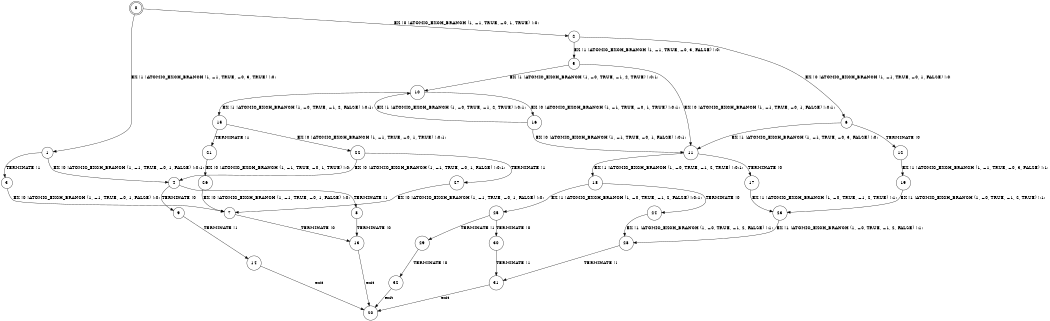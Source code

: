digraph BCG {
size = "7, 10.5";
center = TRUE;
node [shape = circle];
0 [peripheries = 2];
0 -> 1 [label = "EX !1 !ATOMIC_EXCH_BRANCH (1, +1, TRUE, +0, 3, TRUE) !:0:"];
0 -> 2 [label = "EX !0 !ATOMIC_EXCH_BRANCH (1, +1, TRUE, +0, 1, TRUE) !:0:"];
1 -> 3 [label = "TERMINATE !1"];
1 -> 4 [label = "EX !0 !ATOMIC_EXCH_BRANCH (1, +1, TRUE, +0, 1, FALSE) !:0:1:"];
2 -> 5 [label = "EX !1 !ATOMIC_EXCH_BRANCH (1, +1, TRUE, +0, 3, FALSE) !:0:"];
2 -> 6 [label = "EX !0 !ATOMIC_EXCH_BRANCH (1, +1, TRUE, +0, 1, FALSE) !:0:"];
3 -> 7 [label = "EX !0 !ATOMIC_EXCH_BRANCH (1, +1, TRUE, +0, 1, FALSE) !:0:"];
4 -> 8 [label = "TERMINATE !1"];
4 -> 9 [label = "TERMINATE !0"];
5 -> 10 [label = "EX !1 !ATOMIC_EXCH_BRANCH (1, +0, TRUE, +1, 2, TRUE) !:0:1:"];
5 -> 11 [label = "EX !0 !ATOMIC_EXCH_BRANCH (1, +1, TRUE, +0, 1, FALSE) !:0:1:"];
6 -> 12 [label = "TERMINATE !0"];
6 -> 11 [label = "EX !1 !ATOMIC_EXCH_BRANCH (1, +1, TRUE, +0, 3, FALSE) !:0:"];
7 -> 13 [label = "TERMINATE !0"];
8 -> 13 [label = "TERMINATE !0"];
9 -> 14 [label = "TERMINATE !1"];
10 -> 15 [label = "EX !1 !ATOMIC_EXCH_BRANCH (1, +0, TRUE, +1, 2, FALSE) !:0:1:"];
10 -> 16 [label = "EX !0 !ATOMIC_EXCH_BRANCH (1, +1, TRUE, +0, 1, TRUE) !:0:1:"];
11 -> 17 [label = "TERMINATE !0"];
11 -> 18 [label = "EX !1 !ATOMIC_EXCH_BRANCH (1, +0, TRUE, +1, 2, TRUE) !:0:1:"];
12 -> 19 [label = "EX !1 !ATOMIC_EXCH_BRANCH (1, +1, TRUE, +0, 3, FALSE) !:1:"];
13 -> 20 [label = "exit"];
14 -> 20 [label = "exit"];
15 -> 21 [label = "TERMINATE !1"];
15 -> 22 [label = "EX !0 !ATOMIC_EXCH_BRANCH (1, +1, TRUE, +0, 1, TRUE) !:0:1:"];
16 -> 10 [label = "EX !1 !ATOMIC_EXCH_BRANCH (1, +0, TRUE, +1, 2, TRUE) !:0:1:"];
16 -> 11 [label = "EX !0 !ATOMIC_EXCH_BRANCH (1, +1, TRUE, +0, 1, FALSE) !:0:1:"];
17 -> 23 [label = "EX !1 !ATOMIC_EXCH_BRANCH (1, +0, TRUE, +1, 2, TRUE) !:1:"];
18 -> 24 [label = "TERMINATE !0"];
18 -> 25 [label = "EX !1 !ATOMIC_EXCH_BRANCH (1, +0, TRUE, +1, 2, FALSE) !:0:1:"];
19 -> 23 [label = "EX !1 !ATOMIC_EXCH_BRANCH (1, +0, TRUE, +1, 2, TRUE) !:1:"];
21 -> 26 [label = "EX !0 !ATOMIC_EXCH_BRANCH (1, +1, TRUE, +0, 1, TRUE) !:0:"];
22 -> 27 [label = "TERMINATE !1"];
22 -> 4 [label = "EX !0 !ATOMIC_EXCH_BRANCH (1, +1, TRUE, +0, 1, FALSE) !:0:1:"];
23 -> 28 [label = "EX !1 !ATOMIC_EXCH_BRANCH (1, +0, TRUE, +1, 2, FALSE) !:1:"];
24 -> 28 [label = "EX !1 !ATOMIC_EXCH_BRANCH (1, +0, TRUE, +1, 2, FALSE) !:1:"];
25 -> 29 [label = "TERMINATE !1"];
25 -> 30 [label = "TERMINATE !0"];
26 -> 7 [label = "EX !0 !ATOMIC_EXCH_BRANCH (1, +1, TRUE, +0, 1, FALSE) !:0:"];
27 -> 7 [label = "EX !0 !ATOMIC_EXCH_BRANCH (1, +1, TRUE, +0, 1, FALSE) !:0:"];
28 -> 31 [label = "TERMINATE !1"];
29 -> 32 [label = "TERMINATE !0"];
30 -> 31 [label = "TERMINATE !1"];
31 -> 20 [label = "exit"];
32 -> 20 [label = "exit"];
}
